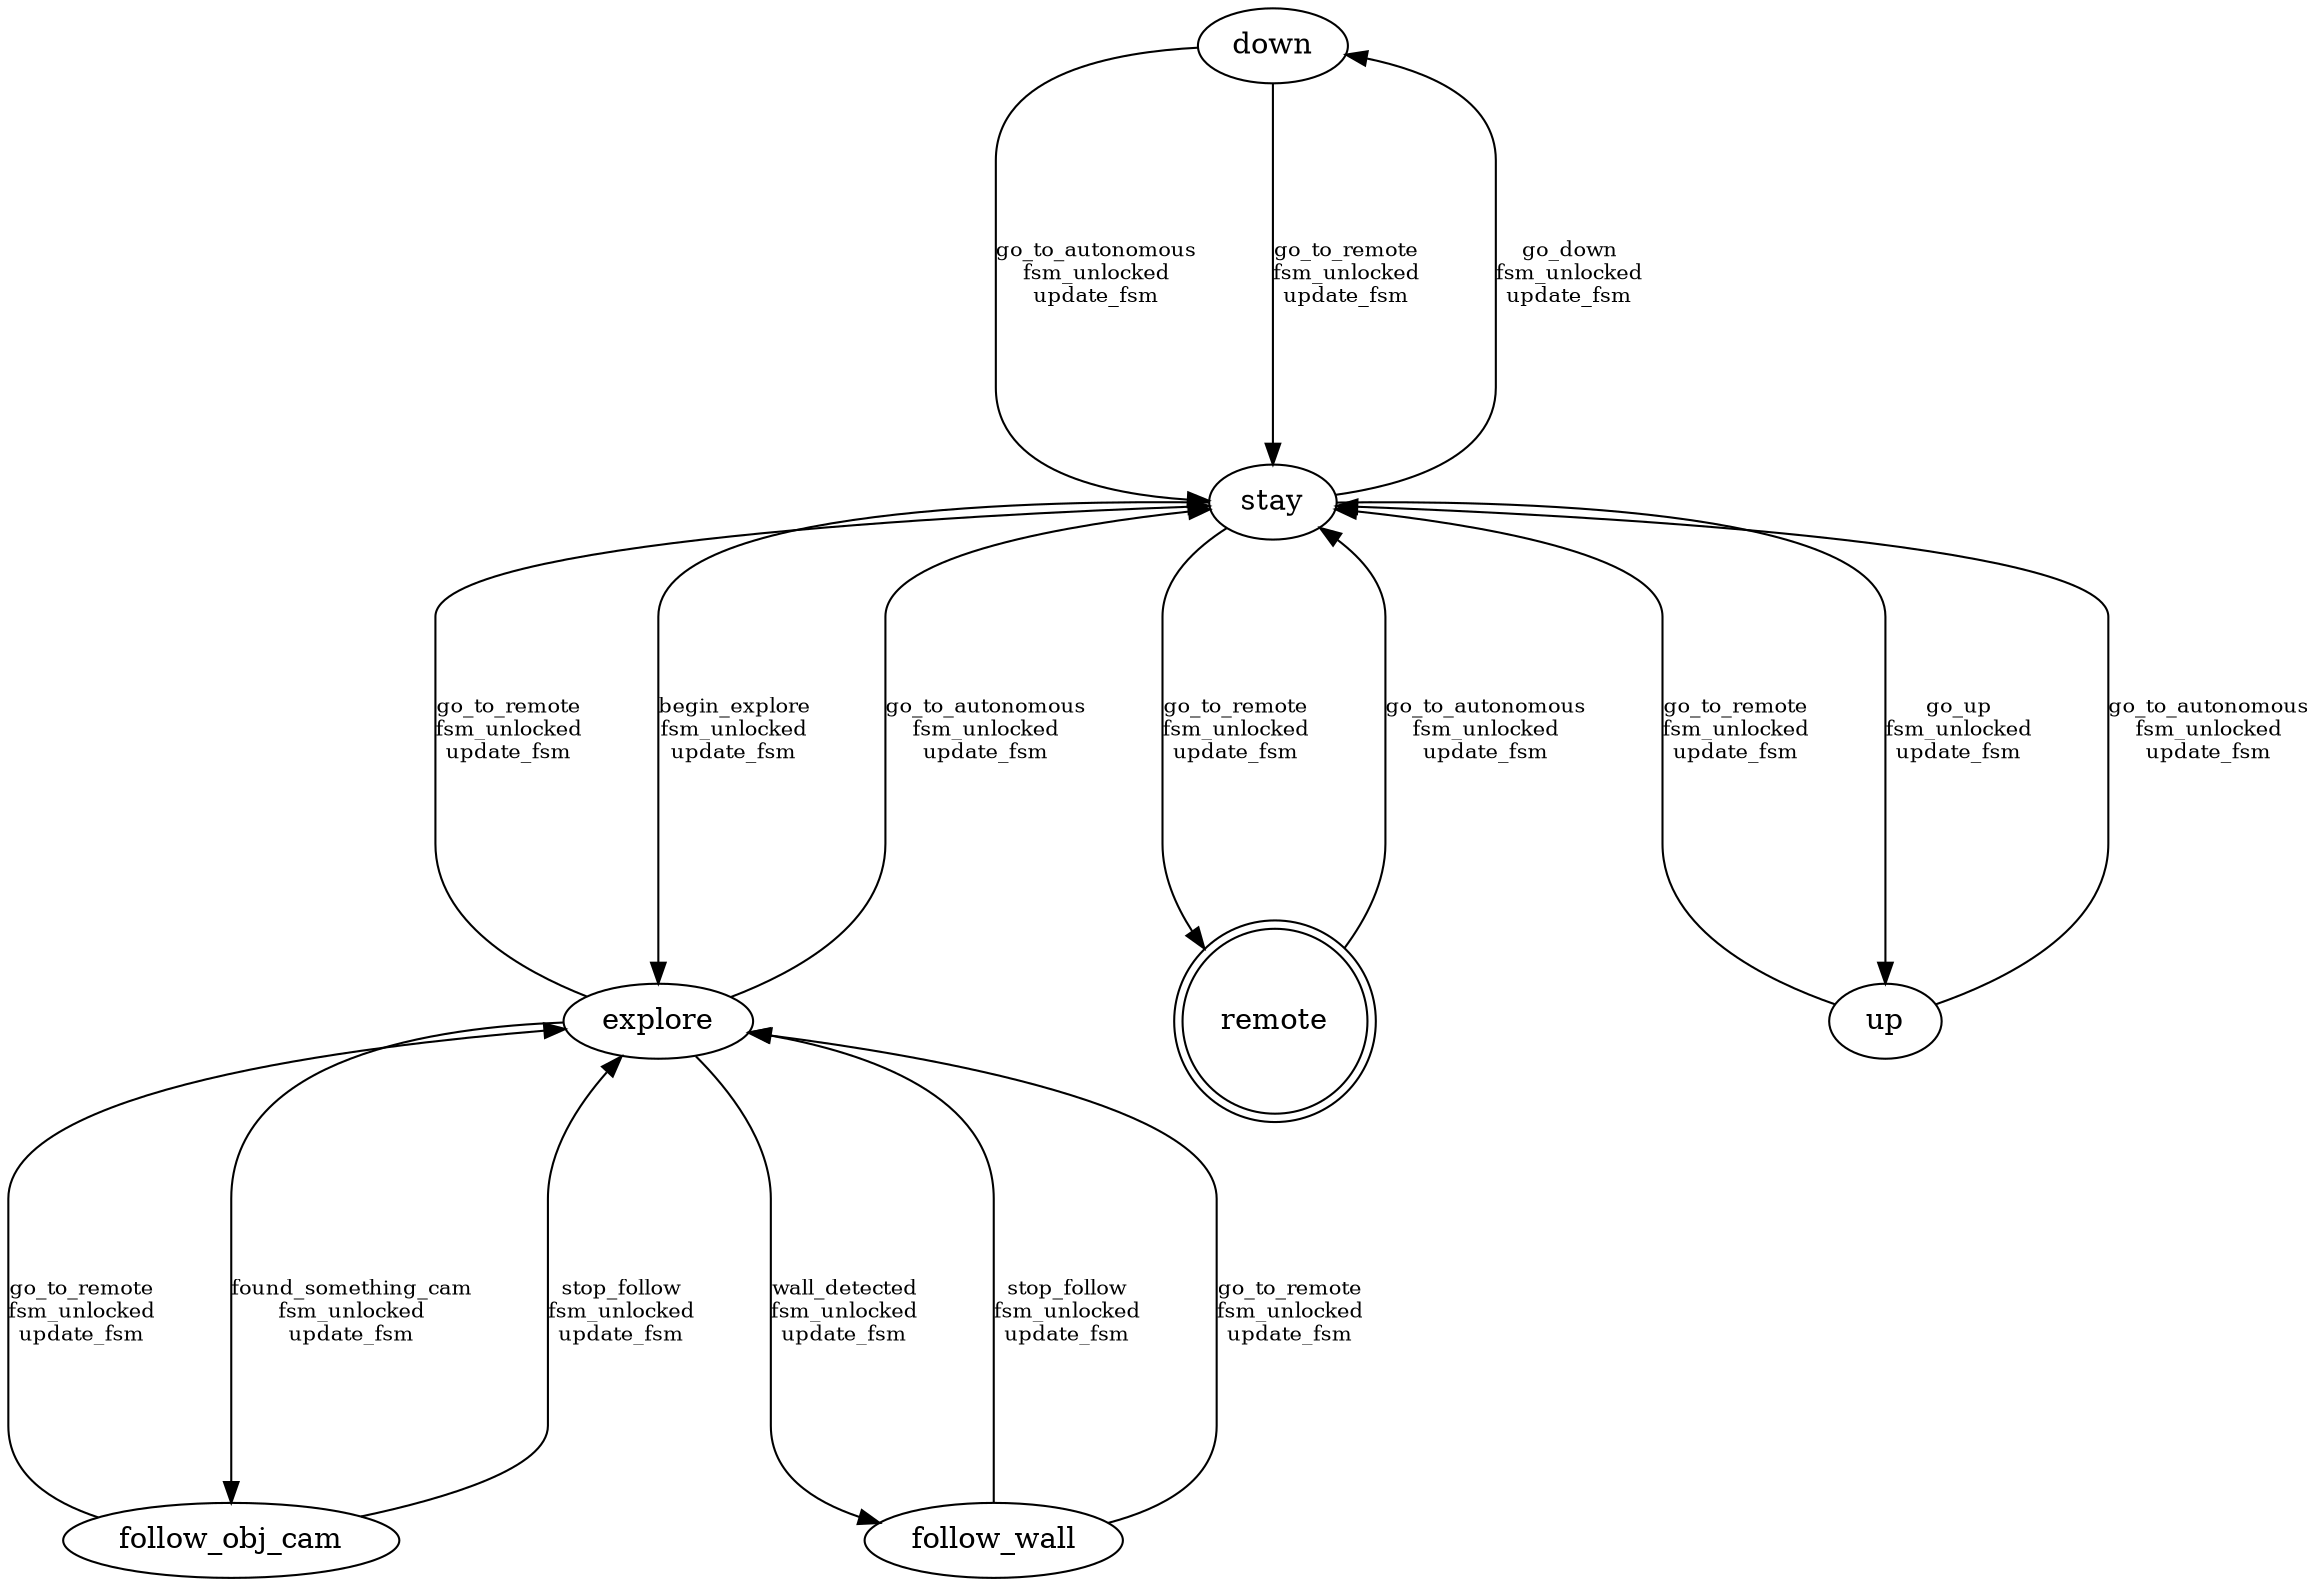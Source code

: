 digraph links {
	edge [fontsize = 10];
	down;
	explore;
	follow_obj_cam;
	follow_wall;
	remote;
	stay;
	up;
	remote[shape=doublecircle];
	down->stay [label = "go_to_autonomous\nfsm_unlocked\nupdate_fsm"] [minlen=4]
	down->stay [label = "go_to_remote\nfsm_unlocked\nupdate_fsm"] [minlen=4]
	explore->stay [label = "go_to_autonomous\nfsm_unlocked\nupdate_fsm"] [minlen=4]
	explore->follow_obj_cam [label = "found_something_cam\nfsm_unlocked\nupdate_fsm"] [minlen=4]
	explore->follow_wall [label = "wall_detected\nfsm_unlocked\nupdate_fsm"] [minlen=4]
	explore->stay [label = "go_to_remote\nfsm_unlocked\nupdate_fsm"] [minlen=4]
	follow_obj_cam->explore [label = "stop_follow\nfsm_unlocked\nupdate_fsm"] [minlen=4]
	follow_obj_cam->explore [label = "go_to_remote\nfsm_unlocked\nupdate_fsm"] [minlen=4]
	follow_wall->explore [label = "stop_follow\nfsm_unlocked\nupdate_fsm"] [minlen=4]
	follow_wall->explore [label = "go_to_remote\nfsm_unlocked\nupdate_fsm"] [minlen=4]
	remote->stay [label = "go_to_autonomous\nfsm_unlocked\nupdate_fsm"] [minlen=4]
	stay->down [label = "go_down\nfsm_unlocked\nupdate_fsm"] [minlen=4]
	stay->up [label = "go_up\nfsm_unlocked\nupdate_fsm"] [minlen=4]
	stay->explore [label = "begin_explore\nfsm_unlocked\nupdate_fsm"] [minlen=4]
	stay->remote [label = "go_to_remote\nfsm_unlocked\nupdate_fsm"] [minlen=4]
	up->stay [label = "go_to_autonomous\nfsm_unlocked\nupdate_fsm"] [minlen=4]
	up->stay [label = "go_to_remote\nfsm_unlocked\nupdate_fsm"] [minlen=4]
}
